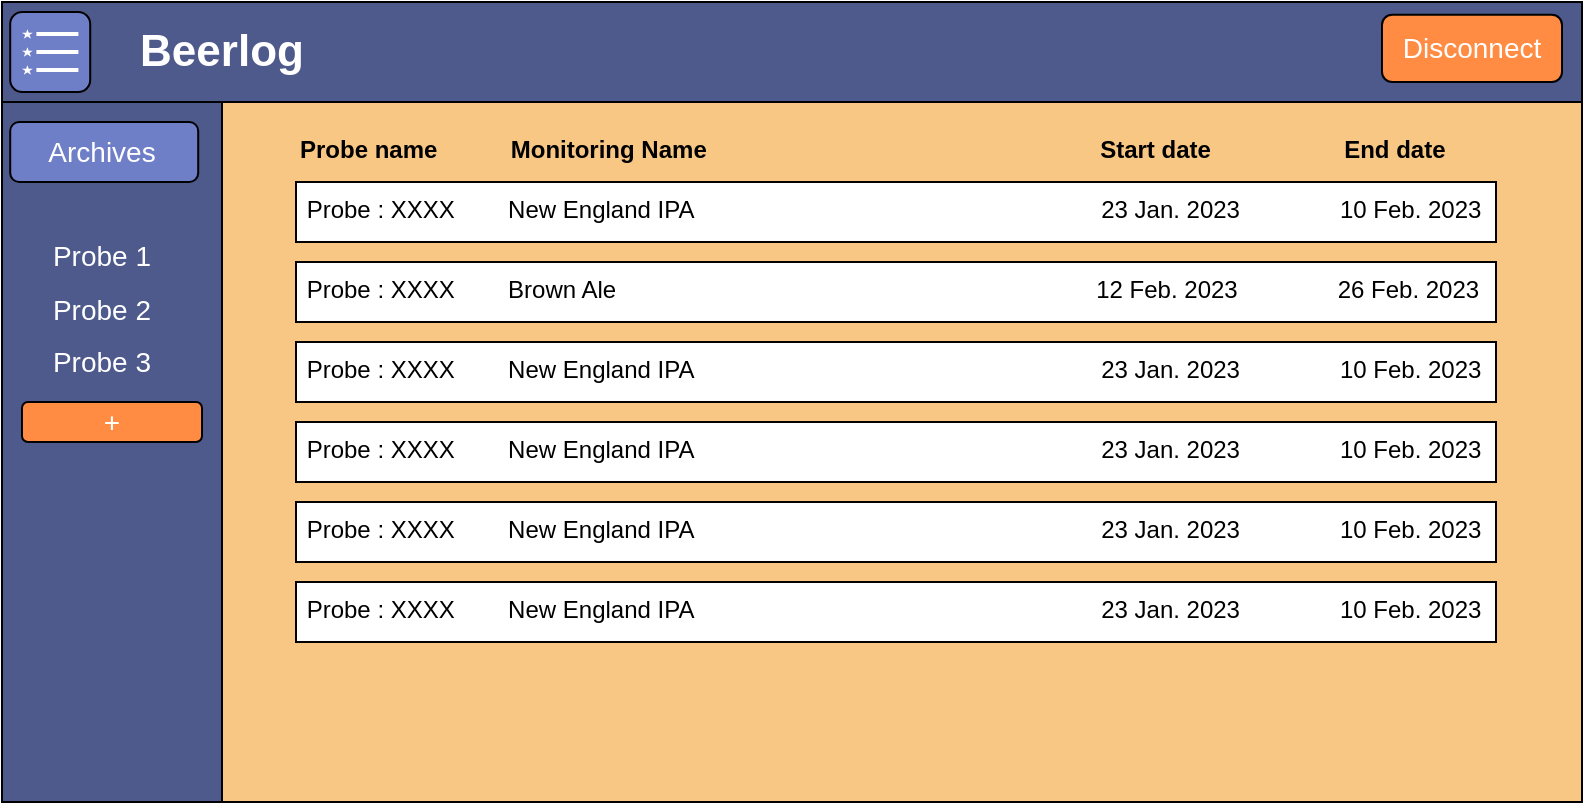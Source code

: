 <mxfile>
    <diagram id="oZucQ4heek2OQb17J2UL" name="Page-1">
        <mxGraphModel dx="1467" dy="1014" grid="1" gridSize="10" guides="0" tooltips="1" connect="1" arrows="1" fold="1" page="1" pageScale="1" pageWidth="827" pageHeight="1169" math="0" shadow="0">
            <root>
                <mxCell id="0"/>
                <mxCell id="1" parent="0"/>
                <mxCell id="2" value="" style="rounded=0;whiteSpace=wrap;html=1;fillColor=#F9C784;" vertex="1" parent="1">
                    <mxGeometry x="80" y="550" width="790" height="400" as="geometry"/>
                </mxCell>
                <mxCell id="3" value="" style="rounded=0;whiteSpace=wrap;html=1;strokeColor=#000000;fontSize=22;fontColor=#FFFFFF;fillColor=#4e598c;gradientColor=none;" vertex="1" parent="1">
                    <mxGeometry x="80" y="550" width="110" height="400" as="geometry"/>
                </mxCell>
                <mxCell id="4" value="" style="rounded=0;whiteSpace=wrap;html=1;fillColor=#4E598C;" vertex="1" parent="1">
                    <mxGeometry x="80" y="550" width="790" height="50" as="geometry"/>
                </mxCell>
                <mxCell id="5" value="" style="rounded=1;whiteSpace=wrap;html=1;strokeColor=#000000;fillColor=#6F7FC7;" vertex="1" parent="1">
                    <mxGeometry x="84.1" y="610" width="94" height="30" as="geometry"/>
                </mxCell>
                <mxCell id="6" value="Beerlog" style="text;html=1;strokeColor=none;fillColor=none;align=center;verticalAlign=middle;whiteSpace=wrap;rounded=0;fontColor=#FFFFFF;fontSize=22;fontStyle=1" vertex="1" parent="1">
                    <mxGeometry x="160" y="560" width="60" height="30" as="geometry"/>
                </mxCell>
                <mxCell id="7" value="&lt;span style=&quot;font-size: 14px;&quot;&gt;Archives&lt;br&gt;&lt;br&gt;Probe 1&lt;br&gt;Probe 2&lt;br&gt;Probe 3&lt;br&gt;&lt;/span&gt;" style="text;html=1;strokeColor=none;fillColor=none;align=center;verticalAlign=middle;whiteSpace=wrap;rounded=0;fontSize=22;fontColor=#FFFFFF;" vertex="1" parent="1">
                    <mxGeometry x="100" y="660" width="60" height="30" as="geometry"/>
                </mxCell>
                <mxCell id="8" value="+" style="rounded=1;whiteSpace=wrap;html=1;strokeColor=#000000;fontSize=14;fontColor=#FFFFFF;fillColor=#FF8C42;gradientColor=none;" vertex="1" parent="1">
                    <mxGeometry x="90" y="750" width="90" height="20" as="geometry"/>
                </mxCell>
                <mxCell id="9" value="" style="rounded=1;whiteSpace=wrap;html=1;strokeColor=#000000;fillColor=#6F7FC7;" vertex="1" parent="1">
                    <mxGeometry x="84.1" y="555" width="40" height="40" as="geometry"/>
                </mxCell>
                <mxCell id="10" value="" style="html=1;verticalLabelPosition=bottom;align=center;labelBackgroundColor=#ffffff;verticalAlign=top;strokeWidth=2;strokeColor=#FFFFFF;shadow=0;dashed=0;shape=mxgraph.ios7.icons.most_viewed;pointerEvents=1" vertex="1" parent="1">
                    <mxGeometry x="90.0" y="563.6" width="28.2" height="22.8" as="geometry"/>
                </mxCell>
                <mxCell id="11" value="Disconnect" style="rounded=1;whiteSpace=wrap;html=1;strokeColor=#000000;fontSize=14;fontColor=#FFFFFF;fillColor=#FF8C42;gradientColor=none;" vertex="1" parent="1">
                    <mxGeometry x="770" y="556.4" width="90" height="33.6" as="geometry"/>
                </mxCell>
                <mxCell id="22" value="&amp;nbsp;Probe : XXXX&amp;nbsp; &amp;nbsp; &amp;nbsp; &amp;nbsp; New England IPA&amp;nbsp; &amp;nbsp; &amp;nbsp; &amp;nbsp; &amp;nbsp; &amp;nbsp; &amp;nbsp; &amp;nbsp; &amp;nbsp; &amp;nbsp; &amp;nbsp; &amp;nbsp; &amp;nbsp; &amp;nbsp; &amp;nbsp; &amp;nbsp; &amp;nbsp; &amp;nbsp; &amp;nbsp; &amp;nbsp; &amp;nbsp; &amp;nbsp; &amp;nbsp; &amp;nbsp; &amp;nbsp; &amp;nbsp; &amp;nbsp; &amp;nbsp; &amp;nbsp; &amp;nbsp; &amp;nbsp;23 Jan. 2023&amp;nbsp; &amp;nbsp; &amp;nbsp; &amp;nbsp; &amp;nbsp; &amp;nbsp; &amp;nbsp; &amp;nbsp;10 Feb. 2023" style="rounded=0;whiteSpace=wrap;html=1;align=left;verticalAlign=top;" vertex="1" parent="1">
                    <mxGeometry x="227" y="640" width="600" height="30" as="geometry"/>
                </mxCell>
                <mxCell id="23" value="Probe name&amp;nbsp; &amp;nbsp; &amp;nbsp; &amp;nbsp; &amp;nbsp; &amp;nbsp;Monitoring Name&amp;nbsp; &amp;nbsp; &amp;nbsp; &amp;nbsp; &amp;nbsp; &amp;nbsp; &amp;nbsp; &amp;nbsp; &amp;nbsp; &amp;nbsp; &amp;nbsp; &amp;nbsp; &amp;nbsp; &amp;nbsp; &amp;nbsp; &amp;nbsp; &amp;nbsp; &amp;nbsp; &amp;nbsp; &amp;nbsp; &amp;nbsp; &amp;nbsp; &amp;nbsp; &amp;nbsp; &amp;nbsp; &amp;nbsp; &amp;nbsp; &amp;nbsp; &amp;nbsp; &amp;nbsp;Start date&amp;nbsp; &amp;nbsp; &amp;nbsp; &amp;nbsp; &amp;nbsp; &amp;nbsp; &amp;nbsp; &amp;nbsp; &amp;nbsp; &amp;nbsp; End date" style="text;html=1;strokeColor=none;fillColor=none;align=left;verticalAlign=top;whiteSpace=wrap;rounded=0;fontStyle=1" vertex="1" parent="1">
                    <mxGeometry x="227" y="610" width="603" height="30" as="geometry"/>
                </mxCell>
                <mxCell id="24" value="&amp;nbsp;Probe : XXXX&amp;nbsp; &amp;nbsp; &amp;nbsp; &amp;nbsp; Brown Ale&amp;nbsp; &amp;nbsp; &amp;nbsp; &amp;nbsp; &amp;nbsp; &amp;nbsp; &amp;nbsp; &amp;nbsp; &amp;nbsp; &amp;nbsp; &amp;nbsp; &amp;nbsp; &amp;nbsp; &amp;nbsp; &amp;nbsp; &amp;nbsp; &amp;nbsp; &amp;nbsp; &amp;nbsp; &amp;nbsp; &amp;nbsp; &amp;nbsp; &amp;nbsp; &amp;nbsp; &amp;nbsp; &amp;nbsp; &amp;nbsp; &amp;nbsp; &amp;nbsp; &amp;nbsp; &amp;nbsp; &amp;nbsp; &amp;nbsp; &amp;nbsp; &amp;nbsp; &amp;nbsp; 12 Feb. 2023&amp;nbsp; &amp;nbsp; &amp;nbsp; &amp;nbsp; &amp;nbsp; &amp;nbsp; &amp;nbsp; &amp;nbsp;26 Feb. 2023" style="rounded=0;whiteSpace=wrap;html=1;align=left;verticalAlign=top;" vertex="1" parent="1">
                    <mxGeometry x="227" y="680" width="600" height="30" as="geometry"/>
                </mxCell>
                <mxCell id="25" value="&amp;nbsp;Probe : XXXX&amp;nbsp; &amp;nbsp; &amp;nbsp; &amp;nbsp; New England IPA&amp;nbsp; &amp;nbsp; &amp;nbsp; &amp;nbsp; &amp;nbsp; &amp;nbsp; &amp;nbsp; &amp;nbsp; &amp;nbsp; &amp;nbsp; &amp;nbsp; &amp;nbsp; &amp;nbsp; &amp;nbsp; &amp;nbsp; &amp;nbsp; &amp;nbsp; &amp;nbsp; &amp;nbsp; &amp;nbsp; &amp;nbsp; &amp;nbsp; &amp;nbsp; &amp;nbsp; &amp;nbsp; &amp;nbsp; &amp;nbsp; &amp;nbsp; &amp;nbsp; &amp;nbsp; &amp;nbsp;23 Jan. 2023&amp;nbsp; &amp;nbsp; &amp;nbsp; &amp;nbsp; &amp;nbsp; &amp;nbsp; &amp;nbsp; &amp;nbsp;10 Feb. 2023" style="rounded=0;whiteSpace=wrap;html=1;align=left;verticalAlign=top;" vertex="1" parent="1">
                    <mxGeometry x="227" y="720" width="600" height="30" as="geometry"/>
                </mxCell>
                <mxCell id="26" value="&amp;nbsp;Probe : XXXX&amp;nbsp; &amp;nbsp; &amp;nbsp; &amp;nbsp; New England IPA&amp;nbsp; &amp;nbsp; &amp;nbsp; &amp;nbsp; &amp;nbsp; &amp;nbsp; &amp;nbsp; &amp;nbsp; &amp;nbsp; &amp;nbsp; &amp;nbsp; &amp;nbsp; &amp;nbsp; &amp;nbsp; &amp;nbsp; &amp;nbsp; &amp;nbsp; &amp;nbsp; &amp;nbsp; &amp;nbsp; &amp;nbsp; &amp;nbsp; &amp;nbsp; &amp;nbsp; &amp;nbsp; &amp;nbsp; &amp;nbsp; &amp;nbsp; &amp;nbsp; &amp;nbsp; &amp;nbsp;23 Jan. 2023&amp;nbsp; &amp;nbsp; &amp;nbsp; &amp;nbsp; &amp;nbsp; &amp;nbsp; &amp;nbsp; &amp;nbsp;10 Feb. 2023" style="rounded=0;whiteSpace=wrap;html=1;align=left;verticalAlign=top;" vertex="1" parent="1">
                    <mxGeometry x="227" y="760" width="600" height="30" as="geometry"/>
                </mxCell>
                <mxCell id="27" value="&amp;nbsp;Probe : XXXX&amp;nbsp; &amp;nbsp; &amp;nbsp; &amp;nbsp; New England IPA&amp;nbsp; &amp;nbsp; &amp;nbsp; &amp;nbsp; &amp;nbsp; &amp;nbsp; &amp;nbsp; &amp;nbsp; &amp;nbsp; &amp;nbsp; &amp;nbsp; &amp;nbsp; &amp;nbsp; &amp;nbsp; &amp;nbsp; &amp;nbsp; &amp;nbsp; &amp;nbsp; &amp;nbsp; &amp;nbsp; &amp;nbsp; &amp;nbsp; &amp;nbsp; &amp;nbsp; &amp;nbsp; &amp;nbsp; &amp;nbsp; &amp;nbsp; &amp;nbsp; &amp;nbsp; &amp;nbsp;23 Jan. 2023&amp;nbsp; &amp;nbsp; &amp;nbsp; &amp;nbsp; &amp;nbsp; &amp;nbsp; &amp;nbsp; &amp;nbsp;10 Feb. 2023" style="rounded=0;whiteSpace=wrap;html=1;align=left;verticalAlign=top;" vertex="1" parent="1">
                    <mxGeometry x="227" y="800" width="600" height="30" as="geometry"/>
                </mxCell>
                <mxCell id="28" value="&amp;nbsp;Probe : XXXX&amp;nbsp; &amp;nbsp; &amp;nbsp; &amp;nbsp; New England IPA&amp;nbsp; &amp;nbsp; &amp;nbsp; &amp;nbsp; &amp;nbsp; &amp;nbsp; &amp;nbsp; &amp;nbsp; &amp;nbsp; &amp;nbsp; &amp;nbsp; &amp;nbsp; &amp;nbsp; &amp;nbsp; &amp;nbsp; &amp;nbsp; &amp;nbsp; &amp;nbsp; &amp;nbsp; &amp;nbsp; &amp;nbsp; &amp;nbsp; &amp;nbsp; &amp;nbsp; &amp;nbsp; &amp;nbsp; &amp;nbsp; &amp;nbsp; &amp;nbsp; &amp;nbsp; &amp;nbsp;23 Jan. 2023&amp;nbsp; &amp;nbsp; &amp;nbsp; &amp;nbsp; &amp;nbsp; &amp;nbsp; &amp;nbsp; &amp;nbsp;10 Feb. 2023" style="rounded=0;whiteSpace=wrap;html=1;align=left;verticalAlign=top;" vertex="1" parent="1">
                    <mxGeometry x="227" y="840" width="600" height="30" as="geometry"/>
                </mxCell>
            </root>
        </mxGraphModel>
    </diagram>
</mxfile>